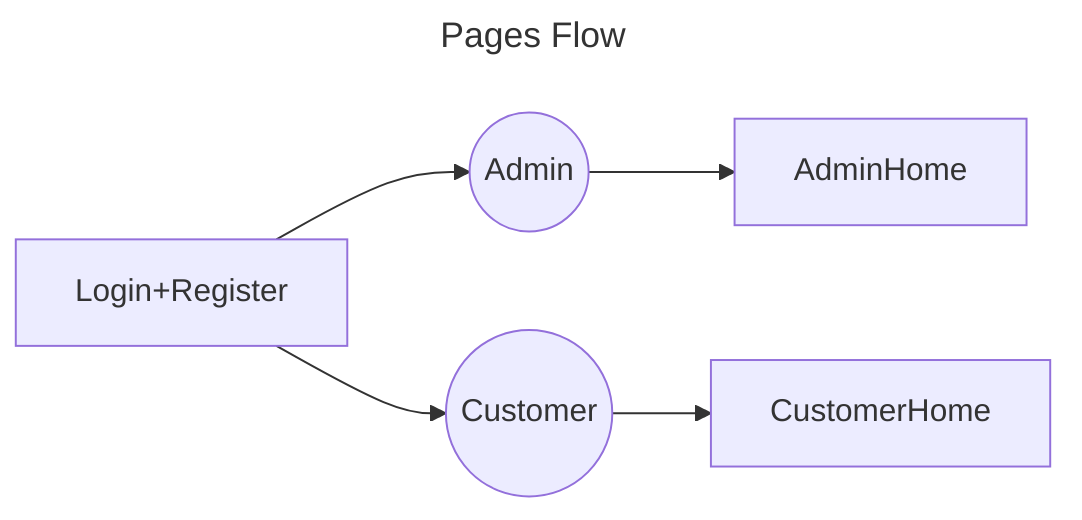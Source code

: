 ---
title: Pages Flow
---

flowchart LR

Login+Register


Login+Register 
--> Admin((Admin))
--> AdminHome
Login+Register
--> Customer((Customer))
--> CustomerHome